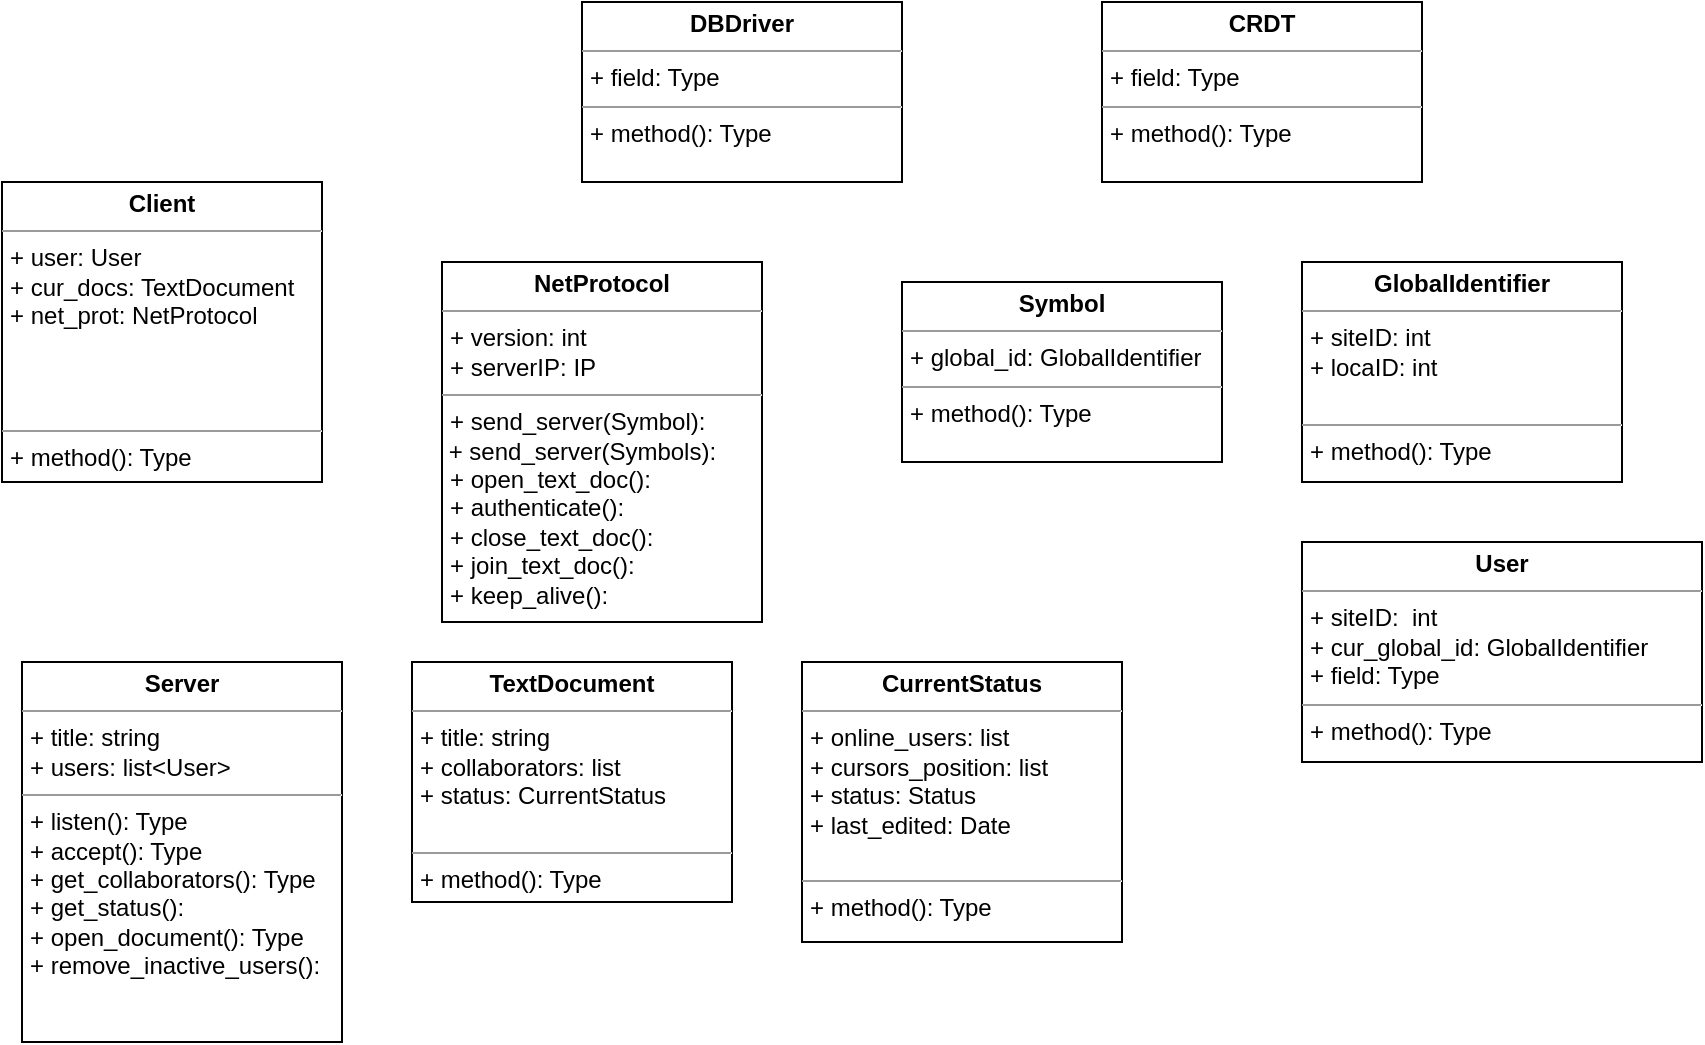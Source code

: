 <mxfile version="12.1.6" type="github" pages="1">
  <diagram name="Page-1" id="e56a1550-8fbb-45ad-956c-1786394a9013">
    <mxGraphModel dx="932" dy="624" grid="1" gridSize="10" guides="1" tooltips="1" connect="1" arrows="1" fold="1" page="1" pageScale="1" pageWidth="1100" pageHeight="850" background="#ffffff" math="0" shadow="0">
      <root>
        <mxCell id="0"/>
        <mxCell id="1" parent="0"/>
        <mxCell id="VGBPnMV2aYtlWzD0IPAj-1" value="&lt;p style=&quot;margin: 0px ; margin-top: 4px ; text-align: center&quot;&gt;&lt;b&gt;DBDriver&lt;/b&gt;&lt;/p&gt;&lt;hr size=&quot;1&quot;&gt;&lt;p style=&quot;margin: 0px ; margin-left: 4px&quot;&gt;+ field: Type&lt;/p&gt;&lt;hr size=&quot;1&quot;&gt;&lt;p style=&quot;margin: 0px ; margin-left: 4px&quot;&gt;+ method(): Type&lt;/p&gt;" style="verticalAlign=top;align=left;overflow=fill;fontSize=12;fontFamily=Helvetica;html=1;" vertex="1" parent="1">
          <mxGeometry x="380" y="170" width="160" height="90" as="geometry"/>
        </mxCell>
        <mxCell id="VGBPnMV2aYtlWzD0IPAj-2" value="&lt;p style=&quot;margin: 0px ; margin-top: 4px ; text-align: center&quot;&gt;&lt;b&gt;NetProtocol&lt;/b&gt;&lt;/p&gt;&lt;hr size=&quot;1&quot;&gt;&lt;p style=&quot;margin: 0px ; margin-left: 4px&quot;&gt;+ version: int&lt;/p&gt;&lt;p style=&quot;margin: 0px ; margin-left: 4px&quot;&gt;+ serverIP: IP&lt;/p&gt;&lt;hr size=&quot;1&quot;&gt;&lt;p style=&quot;margin: 0px ; margin-left: 4px&quot;&gt;+ send_server(Symbol):&lt;/p&gt;&amp;nbsp;+ send_server(Symbols):&lt;br&gt;&lt;p style=&quot;margin: 0px ; margin-left: 4px&quot;&gt;+ open_text_doc():&lt;/p&gt;&lt;p style=&quot;margin: 0px ; margin-left: 4px&quot;&gt;+ authenticate():&lt;/p&gt;&lt;p style=&quot;margin: 0px ; margin-left: 4px&quot;&gt;+ close_text_doc():&lt;/p&gt;&lt;p style=&quot;margin: 0px ; margin-left: 4px&quot;&gt;+ join_text_doc():&lt;/p&gt;&lt;p style=&quot;margin: 0px ; margin-left: 4px&quot;&gt;+ keep_alive():&lt;/p&gt;&lt;p style=&quot;margin: 0px ; margin-left: 4px&quot;&gt;&lt;br&gt;&lt;/p&gt;" style="verticalAlign=top;align=left;overflow=fill;fontSize=12;fontFamily=Helvetica;html=1;" vertex="1" parent="1">
          <mxGeometry x="310" y="300" width="160" height="180" as="geometry"/>
        </mxCell>
        <mxCell id="VGBPnMV2aYtlWzD0IPAj-3" value="&lt;p style=&quot;margin: 0px ; margin-top: 4px ; text-align: center&quot;&gt;&lt;b&gt;CRDT&lt;/b&gt;&lt;/p&gt;&lt;hr size=&quot;1&quot;&gt;&lt;p style=&quot;margin: 0px ; margin-left: 4px&quot;&gt;+ field: Type&lt;/p&gt;&lt;hr size=&quot;1&quot;&gt;&lt;p style=&quot;margin: 0px ; margin-left: 4px&quot;&gt;+ method(): Type&lt;/p&gt;" style="verticalAlign=top;align=left;overflow=fill;fontSize=12;fontFamily=Helvetica;html=1;" vertex="1" parent="1">
          <mxGeometry x="640" y="170" width="160" height="90" as="geometry"/>
        </mxCell>
        <mxCell id="VGBPnMV2aYtlWzD0IPAj-4" value="&lt;p style=&quot;margin: 0px ; margin-top: 4px ; text-align: center&quot;&gt;&lt;b&gt;GlobalIdentifier&lt;/b&gt;&lt;/p&gt;&lt;hr size=&quot;1&quot;&gt;&lt;p style=&quot;margin: 0px ; margin-left: 4px&quot;&gt;+ siteID: int&lt;/p&gt;&lt;p style=&quot;margin: 0px 0px 0px 4px&quot;&gt;+ locaID: int&lt;/p&gt;&lt;div&gt;&lt;br&gt;&lt;/div&gt;&lt;hr size=&quot;1&quot;&gt;&lt;p style=&quot;margin: 0px ; margin-left: 4px&quot;&gt;+ method(): Type&lt;/p&gt;" style="verticalAlign=top;align=left;overflow=fill;fontSize=12;fontFamily=Helvetica;html=1;" vertex="1" parent="1">
          <mxGeometry x="740" y="300" width="160" height="110" as="geometry"/>
        </mxCell>
        <mxCell id="VGBPnMV2aYtlWzD0IPAj-5" value="&lt;p style=&quot;margin: 0px ; margin-top: 4px ; text-align: center&quot;&gt;&lt;b&gt;Symbol&lt;/b&gt;&lt;/p&gt;&lt;hr size=&quot;1&quot;&gt;&lt;p style=&quot;margin: 0px ; margin-left: 4px&quot;&gt;+ global_id: GlobalIdentifier&lt;/p&gt;&lt;span style=&quot;text-align: center&quot;&gt;&lt;div style=&quot;text-align: left&quot;&gt;&lt;/div&gt;&lt;/span&gt;&lt;hr size=&quot;1&quot;&gt;&lt;p style=&quot;margin: 0px ; margin-left: 4px&quot;&gt;+ method(): Type&lt;/p&gt;" style="verticalAlign=top;align=left;overflow=fill;fontSize=12;fontFamily=Helvetica;html=1;" vertex="1" parent="1">
          <mxGeometry x="540" y="310" width="160" height="90" as="geometry"/>
        </mxCell>
        <mxCell id="VGBPnMV2aYtlWzD0IPAj-6" value="&lt;p style=&quot;margin: 0px ; margin-top: 4px ; text-align: center&quot;&gt;&lt;b&gt;TextDocument&lt;/b&gt;&lt;/p&gt;&lt;hr size=&quot;1&quot;&gt;&lt;p style=&quot;margin: 0px ; margin-left: 4px&quot;&gt;+ title: string&lt;/p&gt;&lt;p style=&quot;margin: 0px ; margin-left: 4px&quot;&gt;+ collaborators: list&lt;/p&gt;&lt;p style=&quot;margin: 0px ; margin-left: 4px&quot;&gt;+ status: CurrentStatus&lt;/p&gt;&lt;p style=&quot;margin: 0px ; margin-left: 4px&quot;&gt;&lt;br&gt;&lt;/p&gt;&lt;hr size=&quot;1&quot;&gt;&lt;p style=&quot;margin: 0px ; margin-left: 4px&quot;&gt;+ method(): Type&lt;/p&gt;" style="verticalAlign=top;align=left;overflow=fill;fontSize=12;fontFamily=Helvetica;html=1;" vertex="1" parent="1">
          <mxGeometry x="295" y="500" width="160" height="120" as="geometry"/>
        </mxCell>
        <mxCell id="VGBPnMV2aYtlWzD0IPAj-7" value="&lt;p style=&quot;margin: 0px ; margin-top: 4px ; text-align: center&quot;&gt;&lt;b&gt;User&lt;/b&gt;&lt;/p&gt;&lt;hr size=&quot;1&quot;&gt;&lt;p style=&quot;margin: 0px ; margin-left: 4px&quot;&gt;+ siteID: &amp;nbsp;int&lt;/p&gt;&lt;p style=&quot;margin: 0px ; margin-left: 4px&quot;&gt;+ cur_global_id: GlobalIdentifier&lt;/p&gt;&lt;p style=&quot;margin: 0px ; margin-left: 4px&quot;&gt;+ field: Type&lt;/p&gt;&lt;hr size=&quot;1&quot;&gt;&lt;p style=&quot;margin: 0px ; margin-left: 4px&quot;&gt;+ method(): Type&lt;/p&gt;" style="verticalAlign=top;align=left;overflow=fill;fontSize=12;fontFamily=Helvetica;html=1;" vertex="1" parent="1">
          <mxGeometry x="740" y="440" width="200" height="110" as="geometry"/>
        </mxCell>
        <mxCell id="VGBPnMV2aYtlWzD0IPAj-9" value="&lt;p style=&quot;margin: 0px ; margin-top: 4px ; text-align: center&quot;&gt;&lt;b&gt;CurrentStatus&lt;/b&gt;&lt;/p&gt;&lt;hr size=&quot;1&quot;&gt;&lt;p style=&quot;margin: 0px ; margin-left: 4px&quot;&gt;+ online_users: list&lt;/p&gt;&lt;p style=&quot;margin: 0px ; margin-left: 4px&quot;&gt;+ cursors_position: list&lt;/p&gt;&lt;p style=&quot;margin: 0px ; margin-left: 4px&quot;&gt;+ status: Status&lt;/p&gt;&lt;p style=&quot;margin: 0px ; margin-left: 4px&quot;&gt;+ last_edited: Date&amp;nbsp;&lt;/p&gt;&lt;p style=&quot;margin: 0px ; margin-left: 4px&quot;&gt;&lt;br&gt;&lt;/p&gt;&lt;hr size=&quot;1&quot;&gt;&lt;p style=&quot;margin: 0px ; margin-left: 4px&quot;&gt;+ method(): Type&lt;/p&gt;" style="verticalAlign=top;align=left;overflow=fill;fontSize=12;fontFamily=Helvetica;html=1;" vertex="1" parent="1">
          <mxGeometry x="490" y="500" width="160" height="140" as="geometry"/>
        </mxCell>
        <mxCell id="VGBPnMV2aYtlWzD0IPAj-10" value="&lt;p style=&quot;margin: 0px ; margin-top: 4px ; text-align: center&quot;&gt;&lt;b&gt;Server&lt;/b&gt;&lt;/p&gt;&lt;hr size=&quot;1&quot;&gt;&lt;p style=&quot;margin: 0px ; margin-left: 4px&quot;&gt;+ title: string&lt;/p&gt;&lt;p style=&quot;margin: 0px ; margin-left: 4px&quot;&gt;+ users: list&amp;lt;User&amp;gt;&lt;/p&gt;&lt;hr size=&quot;1&quot;&gt;&lt;p style=&quot;margin: 0px ; margin-left: 4px&quot;&gt;+ listen(): Type&lt;/p&gt;&lt;p style=&quot;margin: 0px ; margin-left: 4px&quot;&gt;+ accept(): Type&lt;/p&gt;&lt;p style=&quot;margin: 0px ; margin-left: 4px&quot;&gt;+ get_collaborators(): Type&lt;/p&gt;&lt;p style=&quot;margin: 0px ; margin-left: 4px&quot;&gt;+ get_status():&lt;/p&gt;&lt;p style=&quot;margin: 0px ; margin-left: 4px&quot;&gt;+ open_document(): Type&lt;/p&gt;&lt;p style=&quot;margin: 0px ; margin-left: 4px&quot;&gt;+ remove_inactive_users():&lt;/p&gt;&lt;p style=&quot;margin: 0px ; margin-left: 4px&quot;&gt;&lt;br&gt;&lt;/p&gt;" style="verticalAlign=top;align=left;overflow=fill;fontSize=12;fontFamily=Helvetica;html=1;" vertex="1" parent="1">
          <mxGeometry x="100" y="500" width="160" height="190" as="geometry"/>
        </mxCell>
        <mxCell id="VGBPnMV2aYtlWzD0IPAj-11" value="&lt;p style=&quot;margin: 0px ; margin-top: 4px ; text-align: center&quot;&gt;&lt;b&gt;Client&lt;/b&gt;&lt;/p&gt;&lt;hr size=&quot;1&quot;&gt;&lt;p style=&quot;margin: 0px ; margin-left: 4px&quot;&gt;+ user: User&lt;/p&gt;&lt;p style=&quot;margin: 0px ; margin-left: 4px&quot;&gt;+ cur_docs: TextDocument&lt;/p&gt;&lt;p style=&quot;margin: 0px ; margin-left: 4px&quot;&gt;+ net_prot: NetProtocol&lt;/p&gt;&lt;p style=&quot;margin: 0px ; margin-left: 4px&quot;&gt;&lt;br&gt;&lt;/p&gt;&lt;p style=&quot;margin: 0px ; margin-left: 4px&quot;&gt;&lt;br&gt;&lt;/p&gt;&lt;p style=&quot;margin: 0px ; margin-left: 4px&quot;&gt;&lt;br&gt;&lt;/p&gt;&lt;hr size=&quot;1&quot;&gt;&lt;p style=&quot;margin: 0px ; margin-left: 4px&quot;&gt;+ method(): Type&lt;/p&gt;" style="verticalAlign=top;align=left;overflow=fill;fontSize=12;fontFamily=Helvetica;html=1;" vertex="1" parent="1">
          <mxGeometry x="90" y="260" width="160" height="150" as="geometry"/>
        </mxCell>
      </root>
    </mxGraphModel>
  </diagram>
</mxfile>
